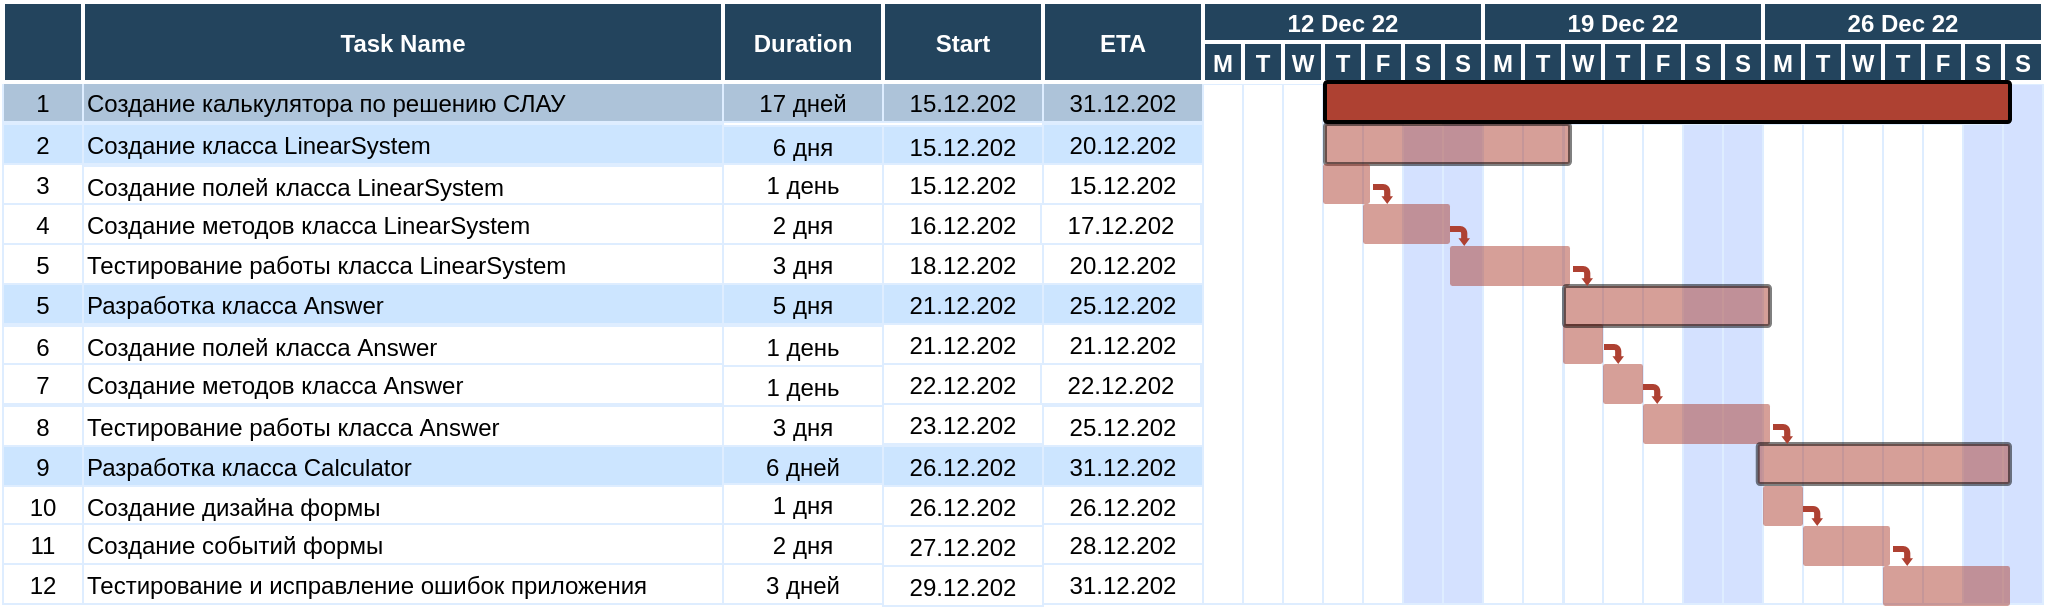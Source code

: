 <mxfile version="20.7.4" type="device"><diagram name="Page-1" id="8378b5f6-a2b2-b727-a746-972ab9d02e00"><mxGraphModel dx="910" dy="429" grid="1" gridSize="10" guides="1" tooltips="1" connect="0" arrows="1" fold="1" page="1" pageScale="1.5" pageWidth="1169" pageHeight="827" background="none" math="0" shadow="0"><root><mxCell id="0"/><mxCell id="1" parent="0"/><mxCell id="63" value="1" style="strokeColor=#DEEDFF;fillColor=#ADC3D9" parent="1" vertex="1"><mxGeometry x="86.5" y="359" width="40" height="20" as="geometry"/></mxCell><mxCell id="64" value="Создание калькулятора по решению СЛАУ" style="align=left;strokeColor=#DEEDFF;fillColor=#ADC3D9" parent="1" vertex="1"><mxGeometry x="126.5" y="359" width="320" height="20" as="geometry"/></mxCell><mxCell id="65" value="17 дней" style="strokeColor=#DEEDFF;fillColor=#ADC3D9" parent="1" vertex="1"><mxGeometry x="446.5" y="359" width="80.0" height="20" as="geometry"/></mxCell><mxCell id="66" value="15.12.202" style="strokeColor=#DEEDFF;fillColor=#ADC3D9" parent="1" vertex="1"><mxGeometry x="526.5" y="359" width="80.0" height="20" as="geometry"/></mxCell><mxCell id="67" value="31.12.202" style="strokeColor=#DEEDFF;fillColor=#ADC3D9" parent="1" vertex="1"><mxGeometry x="606.5" y="359.0" width="80.0" height="20" as="geometry"/></mxCell><mxCell id="68" value="" style="strokeColor=#DEEDFF" parent="1" vertex="1"><mxGeometry x="686.5" y="360" width="20" height="260" as="geometry"/></mxCell><mxCell id="69" value="2" style="strokeColor=#DEEDFF;fillColor=#CCE5FF" parent="1" vertex="1"><mxGeometry x="86.5" y="380.0" width="40" height="20" as="geometry"/></mxCell><mxCell id="70" value="Создание класса LinearSystem" style="align=left;strokeColor=#DEEDFF;fillColor=#CCE5FF" parent="1" vertex="1"><mxGeometry x="126.5" y="380.0" width="320.0" height="20" as="geometry"/></mxCell><mxCell id="71" value="6 дня" style="strokeColor=#DEEDFF;fillColor=#CCE5FF" parent="1" vertex="1"><mxGeometry x="446.5" y="381.0" width="80.0" height="20" as="geometry"/></mxCell><mxCell id="72" value="15.12.202" style="strokeColor=#DEEDFF;fillColor=#CCE5FF" parent="1" vertex="1"><mxGeometry x="526.5" y="381.0" width="80.0" height="20" as="geometry"/></mxCell><mxCell id="73" value="20.12.202" style="strokeColor=#DEEDFF;fillColor=#CCE5FF" parent="1" vertex="1"><mxGeometry x="606.5" y="380.0" width="80.0" height="20" as="geometry"/></mxCell><mxCell id="74" value="3" style="strokeColor=#DEEDFF" parent="1" vertex="1"><mxGeometry x="86.5" y="400.0" width="40" height="20" as="geometry"/></mxCell><mxCell id="75" value="Создание полей класса LinearSystem" style="align=left;strokeColor=#DEEDFF" parent="1" vertex="1"><mxGeometry x="126.5" y="401.0" width="320.0" height="20.0" as="geometry"/></mxCell><mxCell id="76" value="1 день" style="strokeColor=#DEEDFF" parent="1" vertex="1"><mxGeometry x="446.5" y="400.0" width="80.0" height="20" as="geometry"/></mxCell><mxCell id="77" value="15.12.202" style="strokeColor=#DEEDFF" parent="1" vertex="1"><mxGeometry x="526.5" y="400.0" width="80.0" height="20" as="geometry"/></mxCell><mxCell id="78" value="15.12.202" style="strokeColor=#DEEDFF" parent="1" vertex="1"><mxGeometry x="606.5" y="400" width="80.0" height="20" as="geometry"/></mxCell><mxCell id="79" value="4" style="strokeColor=#DEEDFF" parent="1" vertex="1"><mxGeometry x="86.5" y="420.0" width="40" height="20" as="geometry"/></mxCell><mxCell id="80" value="Создание методов класса LinearSystem" style="align=left;strokeColor=#DEEDFF" parent="1" vertex="1"><mxGeometry x="126.5" y="420.0" width="320" height="20" as="geometry"/></mxCell><mxCell id="81" value="2 дня" style="strokeColor=#DEEDFF" parent="1" vertex="1"><mxGeometry x="446.5" y="420.0" width="80.0" height="20" as="geometry"/></mxCell><mxCell id="82" value="16.12.202" style="strokeColor=#DEEDFF" parent="1" vertex="1"><mxGeometry x="526.5" y="420.0" width="80.0" height="20" as="geometry"/></mxCell><mxCell id="83" value="17.12.202" style="strokeColor=#DEEDFF" parent="1" vertex="1"><mxGeometry x="605.5" y="420.0" width="80.0" height="20" as="geometry"/></mxCell><mxCell id="84" value="5" style="strokeColor=#DEEDFF" parent="1" vertex="1"><mxGeometry x="86.5" y="440.0" width="40" height="20" as="geometry"/></mxCell><mxCell id="85" value="Тестирование работы класса LinearSystem" style="align=left;strokeColor=#DEEDFF" parent="1" vertex="1"><mxGeometry x="126.5" y="440.0" width="320.0" height="20" as="geometry"/></mxCell><mxCell id="J-vVtTguI1lboBU-KWx--300" value="" style="edgeStyle=orthogonalEdgeStyle;rounded=0;orthogonalLoop=1;jettySize=auto;html=1;startArrow=none;" parent="1" source="111" target="142" edge="1"><mxGeometry relative="1" as="geometry"/></mxCell><mxCell id="86" value="3 дня" style="strokeColor=#DEEDFF" parent="1" vertex="1"><mxGeometry x="446.5" y="440.0" width="80.0" height="20" as="geometry"/></mxCell><mxCell id="87" value="18.12.202" style="strokeColor=#DEEDFF" parent="1" vertex="1"><mxGeometry x="526.5" y="440.0" width="80.0" height="20" as="geometry"/></mxCell><mxCell id="88" value="20.12.202" style="strokeColor=#DEEDFF" parent="1" vertex="1"><mxGeometry x="606.5" y="440.0" width="80.0" height="20" as="geometry"/></mxCell><mxCell id="104" value="5" style="strokeColor=#DEEDFF;fillColor=#CCE5FF" parent="1" vertex="1"><mxGeometry x="86.5" y="460.0" width="40" height="20" as="geometry"/></mxCell><mxCell id="105" value="Разработка класса Answer" style="align=left;strokeColor=#DEEDFF;fillColor=#CCE5FF" parent="1" vertex="1"><mxGeometry x="126.5" y="460.0" width="320.0" height="20.0" as="geometry"/></mxCell><mxCell id="106" value="5 дня" style="strokeColor=#DEEDFF;fillColor=#CCE5FF" parent="1" vertex="1"><mxGeometry x="446.5" y="460.0" width="80.0" height="20" as="geometry"/></mxCell><mxCell id="107" value="21.12.202" style="strokeColor=#DEEDFF;fillColor=#CCE5FF" parent="1" vertex="1"><mxGeometry x="526.5" y="460.0" width="80.0" height="20" as="geometry"/></mxCell><mxCell id="108" value="25.12.202" style="strokeColor=#DEEDFF;fillColor=#CCE5FF" parent="1" vertex="1"><mxGeometry x="606.5" y="460.0" width="80.0" height="20" as="geometry"/></mxCell><mxCell id="109" value="6" style="strokeColor=#DEEDFF" parent="1" vertex="1"><mxGeometry x="86.5" y="481.0" width="40" height="20" as="geometry"/></mxCell><mxCell id="110" value="Создание полей класса Answer" style="align=left;strokeColor=#DEEDFF" parent="1" vertex="1"><mxGeometry x="126.5" y="481.0" width="320.0" height="20" as="geometry"/></mxCell><mxCell id="112" value="21.12.202" style="strokeColor=#DEEDFF" parent="1" vertex="1"><mxGeometry x="526.5" y="480.0" width="80.0" height="20" as="geometry"/></mxCell><mxCell id="113" value="21.12.202" style="strokeColor=#DEEDFF" parent="1" vertex="1"><mxGeometry x="606.5" y="480.0" width="80.0" height="20" as="geometry"/></mxCell><mxCell id="114" value="7" style="strokeColor=#DEEDFF" parent="1" vertex="1"><mxGeometry x="86.5" y="500.0" width="40" height="20" as="geometry"/></mxCell><mxCell id="115" value="Создание методов класса Answer" style="align=left;strokeColor=#DEEDFF" parent="1" vertex="1"><mxGeometry x="126.5" y="500.0" width="320.0" height="20" as="geometry"/></mxCell><mxCell id="116" value="1 день" style="strokeColor=#DEEDFF" parent="1" vertex="1"><mxGeometry x="446.5" y="501.0" width="80.0" height="20" as="geometry"/></mxCell><mxCell id="117" value="22.12.202" style="strokeColor=#DEEDFF" parent="1" vertex="1"><mxGeometry x="526.5" y="500.0" width="80.0" height="20" as="geometry"/></mxCell><mxCell id="118" value="22.12.202" style="strokeColor=#DEEDFF" parent="1" vertex="1"><mxGeometry x="605.5" y="500.0" width="80.0" height="20" as="geometry"/></mxCell><mxCell id="119" value="8" style="strokeColor=#DEEDFF" parent="1" vertex="1"><mxGeometry x="86.5" y="521.0" width="40" height="20" as="geometry"/></mxCell><mxCell id="120" value="Тестирование работы класса Answer" style="align=left;strokeColor=#DEEDFF" parent="1" vertex="1"><mxGeometry x="126.5" y="521.0" width="320" height="20" as="geometry"/></mxCell><mxCell id="121" value="3 дня" style="strokeColor=#DEEDFF" parent="1" vertex="1"><mxGeometry x="446.5" y="521.0" width="80.0" height="20" as="geometry"/></mxCell><mxCell id="122" value="23.12.202" style="strokeColor=#DEEDFF" parent="1" vertex="1"><mxGeometry x="526.5" y="520.0" width="80.0" height="20" as="geometry"/></mxCell><mxCell id="123" value="25.12.202" style="strokeColor=#DEEDFF" parent="1" vertex="1"><mxGeometry x="606.5" y="521.0" width="80.0" height="20" as="geometry"/></mxCell><mxCell id="139" value="9" style="strokeColor=#DEEDFF;fillColor=#CCE5FF" parent="1" vertex="1"><mxGeometry x="86.5" y="541.0" width="40" height="20" as="geometry"/></mxCell><mxCell id="140" value="Разработка класса Calculator" style="align=left;strokeColor=#DEEDFF;fillColor=#CCE5FF" parent="1" vertex="1"><mxGeometry x="126.5" y="541.0" width="320.0" height="20" as="geometry"/></mxCell><mxCell id="141" value="6 дней" style="strokeColor=#DEEDFF;fillColor=#CCE5FF" parent="1" vertex="1"><mxGeometry x="446.5" y="541.0" width="80.0" height="20" as="geometry"/></mxCell><mxCell id="142" value="26.12.202" style="strokeColor=#DEEDFF;fillColor=#CCE5FF" parent="1" vertex="1"><mxGeometry x="526.5" y="541.0" width="80.0" height="20" as="geometry"/></mxCell><mxCell id="143" value="31.12.202" style="strokeColor=#DEEDFF;fillColor=#CCE5FF" parent="1" vertex="1"><mxGeometry x="606.5" y="541.0" width="80.0" height="20" as="geometry"/></mxCell><mxCell id="144" value="10" style="strokeColor=#DEEDFF" parent="1" vertex="1"><mxGeometry x="86.5" y="561.0" width="40" height="20" as="geometry"/></mxCell><mxCell id="145" value="Создание дизайна формы " style="align=left;strokeColor=#DEEDFF" parent="1" vertex="1"><mxGeometry x="126.5" y="561.0" width="320.0" height="20" as="geometry"/></mxCell><mxCell id="149" value="11" style="strokeColor=#DEEDFF" parent="1" vertex="1"><mxGeometry x="86.5" y="580.0" width="40" height="20" as="geometry"/></mxCell><mxCell id="150" value="Создание событий формы" style="align=left;strokeColor=#DEEDFF" parent="1" vertex="1"><mxGeometry x="126.5" y="580.0" width="320.0" height="20" as="geometry"/></mxCell><mxCell id="154" value="12" style="strokeColor=#DEEDFF" parent="1" vertex="1"><mxGeometry x="86.5" y="600.0" width="40" height="20" as="geometry"/></mxCell><mxCell id="155" value="Тестирование и исправление ошибок приложения " style="align=left;strokeColor=#DEEDFF" parent="1" vertex="1"><mxGeometry x="126.5" y="600.0" width="320.0" height="20" as="geometry"/></mxCell><mxCell id="194" value="" style="strokeColor=#DEEDFF" parent="1" vertex="1"><mxGeometry x="706.5" y="360" width="20" height="260" as="geometry"/></mxCell><mxCell id="195" value="" style="strokeColor=#DEEDFF" parent="1" vertex="1"><mxGeometry x="726.5" y="360" width="20" height="260" as="geometry"/></mxCell><mxCell id="196" value="" style="strokeColor=#DEEDFF" parent="1" vertex="1"><mxGeometry x="746.5" y="380" width="20" height="240" as="geometry"/></mxCell><mxCell id="197" value="" style="strokeColor=#DEEDFF" parent="1" vertex="1"><mxGeometry x="766.5" y="380" width="20" height="240" as="geometry"/></mxCell><mxCell id="198" value="" style="strokeColor=#DEEDFF;fillColor=#D4E1FF" parent="1" vertex="1"><mxGeometry x="786.5" y="381" width="20" height="239" as="geometry"/></mxCell><mxCell id="199" value="" style="strokeColor=#DEEDFF;fillColor=#D4E1FF" parent="1" vertex="1"><mxGeometry x="806.5" y="380" width="20" height="240" as="geometry"/></mxCell><mxCell id="200" value="" style="strokeColor=#DEEDFF" parent="1" vertex="1"><mxGeometry x="826.5" y="380" width="20" height="240" as="geometry"/></mxCell><mxCell id="201" value="" style="strokeColor=#DEEDFF" parent="1" vertex="1"><mxGeometry x="846.5" y="380" width="20" height="240" as="geometry"/></mxCell><mxCell id="202" value="" style="strokeColor=#DEEDFF" parent="1" vertex="1"><mxGeometry x="867" y="380" width="20" height="240" as="geometry"/></mxCell><mxCell id="203" value="" style="strokeColor=#DEEDFF" parent="1" vertex="1"><mxGeometry x="886.5" y="380" width="20" height="240" as="geometry"/></mxCell><mxCell id="204" value="" style="strokeColor=#DEEDFF" parent="1" vertex="1"><mxGeometry x="906.5" y="380" width="20" height="240" as="geometry"/></mxCell><mxCell id="205" value="" style="strokeColor=#DEEDFF;fillColor=#D4E1FF" parent="1" vertex="1"><mxGeometry x="926.5" y="380" width="20" height="240" as="geometry"/></mxCell><mxCell id="206" value="" style="strokeColor=#DEEDFF;fillColor=#D4E1FF" parent="1" vertex="1"><mxGeometry x="946.5" y="380" width="20" height="240" as="geometry"/></mxCell><mxCell id="207" value="" style="strokeColor=#DEEDFF" parent="1" vertex="1"><mxGeometry x="966.5" y="380" width="20" height="240" as="geometry"/></mxCell><mxCell id="208" value="" style="strokeColor=#DEEDFF" parent="1" vertex="1"><mxGeometry x="986.5" y="380" width="20" height="240" as="geometry"/></mxCell><mxCell id="209" value="" style="strokeColor=#DEEDFF" parent="1" vertex="1"><mxGeometry x="1006.5" y="380" width="20" height="240" as="geometry"/></mxCell><mxCell id="210" value="" style="strokeColor=#DEEDFF" parent="1" vertex="1"><mxGeometry x="1026.5" y="380" width="20" height="240" as="geometry"/></mxCell><mxCell id="211" value="" style="strokeColor=#DEEDFF" parent="1" vertex="1"><mxGeometry x="1046.5" y="380" width="20" height="240" as="geometry"/></mxCell><mxCell id="212" value="" style="strokeColor=#DEEDFF;fillColor=#D4E1FF" parent="1" vertex="1"><mxGeometry x="1066.5" y="380" width="20" height="240" as="geometry"/></mxCell><mxCell id="213" value="" style="strokeColor=#DEEDFF;fillColor=#D4E1FF" parent="1" vertex="1"><mxGeometry x="1086.5" y="360" width="20" height="260" as="geometry"/></mxCell><mxCell id="2" value="Task Name" style="fillColor=#23445D;strokeColor=#FFFFFF;strokeWidth=2;fontColor=#FFFFFF;fontStyle=1" parent="1" vertex="1"><mxGeometry x="126.5" y="319" width="320" height="40" as="geometry"/></mxCell><mxCell id="3" value="" style="fillColor=#23445D;strokeColor=#FFFFFF;strokeWidth=2;fontColor=#FFFFFF;fontStyle=1" parent="1" vertex="1"><mxGeometry x="86.5" y="319" width="40" height="40" as="geometry"/></mxCell><mxCell id="4" value="12 Dec 22" style="fillColor=#23445D;strokeColor=#FFFFFF;strokeWidth=2;fontColor=#FFFFFF;fontStyle=1" parent="1" vertex="1"><mxGeometry x="686.5" y="319.0" width="140" height="20" as="geometry"/></mxCell><mxCell id="5" value="M" style="fillColor=#23445D;strokeColor=#FFFFFF;strokeWidth=2;fontColor=#FFFFFF;fontStyle=1" parent="1" vertex="1"><mxGeometry x="686.5" y="339.0" width="20" height="20" as="geometry"/></mxCell><mxCell id="6" value="T" style="fillColor=#23445D;strokeColor=#FFFFFF;strokeWidth=2;fontColor=#FFFFFF;fontStyle=1" parent="1" vertex="1"><mxGeometry x="706.5" y="339.0" width="20" height="20" as="geometry"/></mxCell><mxCell id="7" value="W" style="fillColor=#23445D;strokeColor=#FFFFFF;strokeWidth=2;fontColor=#FFFFFF;fontStyle=1" parent="1" vertex="1"><mxGeometry x="726.5" y="339.0" width="20" height="20" as="geometry"/></mxCell><mxCell id="8" value="T" style="fillColor=#23445D;strokeColor=#FFFFFF;strokeWidth=2;fontColor=#FFFFFF;fontStyle=1" parent="1" vertex="1"><mxGeometry x="746.5" y="339.0" width="20" height="20" as="geometry"/></mxCell><mxCell id="9" value="F" style="fillColor=#23445D;strokeColor=#FFFFFF;strokeWidth=2;fontColor=#FFFFFF;fontStyle=1" parent="1" vertex="1"><mxGeometry x="766.5" y="339.0" width="20" height="20" as="geometry"/></mxCell><mxCell id="10" value="S" style="fillColor=#23445D;strokeColor=#FFFFFF;strokeWidth=2;fontColor=#FFFFFF;fontStyle=1" parent="1" vertex="1"><mxGeometry x="786.5" y="339.0" width="20" height="20" as="geometry"/></mxCell><mxCell id="11" value="S" style="fillColor=#23445D;strokeColor=#FFFFFF;strokeWidth=2;fontColor=#FFFFFF;fontStyle=1" parent="1" vertex="1"><mxGeometry x="806.5" y="339.0" width="20" height="20" as="geometry"/></mxCell><mxCell id="12" value="Duration" style="fillColor=#23445D;strokeColor=#FFFFFF;strokeWidth=2;fontColor=#FFFFFF;fontStyle=1" parent="1" vertex="1"><mxGeometry x="446.5" y="319.0" width="80.0" height="40.0" as="geometry"/></mxCell><mxCell id="13" value="Start" style="fillColor=#23445D;strokeColor=#FFFFFF;strokeWidth=2;fontColor=#FFFFFF;fontStyle=1" parent="1" vertex="1"><mxGeometry x="526.5" y="319.0" width="80.0" height="40.0" as="geometry"/></mxCell><mxCell id="14" value="ETA" style="fillColor=#23445D;strokeColor=#FFFFFF;strokeWidth=2;fontColor=#FFFFFF;fontStyle=1" parent="1" vertex="1"><mxGeometry x="606.5" y="319.0" width="80.0" height="40.0" as="geometry"/></mxCell><mxCell id="15" value="19 Dec 22" style="fillColor=#23445D;strokeColor=#FFFFFF;strokeWidth=2;fontColor=#FFFFFF;fontStyle=1" parent="1" vertex="1"><mxGeometry x="826.5" y="319.0" width="140" height="20" as="geometry"/></mxCell><mxCell id="16" value="M" style="fillColor=#23445D;strokeColor=#FFFFFF;strokeWidth=2;fontColor=#FFFFFF;fontStyle=1" parent="1" vertex="1"><mxGeometry x="826.5" y="339.0" width="20" height="20" as="geometry"/></mxCell><mxCell id="17" value="T" style="fillColor=#23445D;strokeColor=#FFFFFF;strokeWidth=2;fontColor=#FFFFFF;fontStyle=1" parent="1" vertex="1"><mxGeometry x="846.5" y="339.0" width="20" height="20" as="geometry"/></mxCell><mxCell id="18" value="W" style="fillColor=#23445D;strokeColor=#FFFFFF;strokeWidth=2;fontColor=#FFFFFF;fontStyle=1" parent="1" vertex="1"><mxGeometry x="866.5" y="339.0" width="20" height="20" as="geometry"/></mxCell><mxCell id="19" value="T" style="fillColor=#23445D;strokeColor=#FFFFFF;strokeWidth=2;fontColor=#FFFFFF;fontStyle=1" parent="1" vertex="1"><mxGeometry x="886.5" y="339.0" width="20" height="20" as="geometry"/></mxCell><mxCell id="20" value="F" style="fillColor=#23445D;strokeColor=#FFFFFF;strokeWidth=2;fontColor=#FFFFFF;fontStyle=1" parent="1" vertex="1"><mxGeometry x="906.5" y="339.0" width="20" height="20" as="geometry"/></mxCell><mxCell id="21" value="S" style="fillColor=#23445D;strokeColor=#FFFFFF;strokeWidth=2;fontColor=#FFFFFF;fontStyle=1" parent="1" vertex="1"><mxGeometry x="926.5" y="339.0" width="20" height="20" as="geometry"/></mxCell><mxCell id="22" value="S" style="fillColor=#23445D;strokeColor=#FFFFFF;strokeWidth=2;fontColor=#FFFFFF;fontStyle=1" parent="1" vertex="1"><mxGeometry x="946.5" y="339.0" width="20" height="20" as="geometry"/></mxCell><mxCell id="23" value="26 Dec 22" style="fillColor=#23445D;strokeColor=#FFFFFF;strokeWidth=2;fontColor=#FFFFFF;fontStyle=1" parent="1" vertex="1"><mxGeometry x="966.5" y="319.0" width="140" height="20" as="geometry"/></mxCell><mxCell id="24" value="M" style="fillColor=#23445D;strokeColor=#FFFFFF;strokeWidth=2;fontColor=#FFFFFF;fontStyle=1" parent="1" vertex="1"><mxGeometry x="966.5" y="339.0" width="20" height="20" as="geometry"/></mxCell><mxCell id="25" value="T" style="fillColor=#23445D;strokeColor=#FFFFFF;strokeWidth=2;fontColor=#FFFFFF;fontStyle=1" parent="1" vertex="1"><mxGeometry x="986.5" y="339.0" width="20" height="20" as="geometry"/></mxCell><mxCell id="26" value="W" style="fillColor=#23445D;strokeColor=#FFFFFF;strokeWidth=2;fontColor=#FFFFFF;fontStyle=1" parent="1" vertex="1"><mxGeometry x="1006.5" y="339.0" width="20" height="20" as="geometry"/></mxCell><mxCell id="27" value="T" style="fillColor=#23445D;strokeColor=#FFFFFF;strokeWidth=2;fontColor=#FFFFFF;fontStyle=1" parent="1" vertex="1"><mxGeometry x="1026.5" y="339.0" width="20" height="20" as="geometry"/></mxCell><mxCell id="28" value="F" style="fillColor=#23445D;strokeColor=#FFFFFF;strokeWidth=2;fontColor=#FFFFFF;fontStyle=1" parent="1" vertex="1"><mxGeometry x="1046.5" y="339.0" width="20" height="20" as="geometry"/></mxCell><mxCell id="29" value="S" style="fillColor=#23445D;strokeColor=#FFFFFF;strokeWidth=2;fontColor=#FFFFFF;fontStyle=1" parent="1" vertex="1"><mxGeometry x="1066.5" y="339.0" width="20" height="20" as="geometry"/></mxCell><mxCell id="30" value="S" style="fillColor=#23445D;strokeColor=#FFFFFF;strokeWidth=2;fontColor=#FFFFFF;fontStyle=1" parent="1" vertex="1"><mxGeometry x="1086.5" y="339.0" width="20" height="20" as="geometry"/></mxCell><mxCell id="242" value="" style="shape=mxgraph.flowchart.process;fillColor=#AE4132;strokeColor=#000000;strokeWidth=2;opacity=50" parent="1" vertex="1"><mxGeometry x="747.5" y="380" width="122.5" height="20" as="geometry"/></mxCell><mxCell id="243" value="" style="shape=mxgraph.arrows.bent_right_arrow;fillColor=#AE4132;strokeColor=none;strokeWidth=2;direction=south" parent="1" vertex="1"><mxGeometry x="771.5" y="410.0" width="10.0" height="10.0" as="geometry"/></mxCell><mxCell id="244" value="" style="shape=mxgraph.flowchart.process;fillColor=#AE4132;strokeColor=none;strokeWidth=2;opacity=50" parent="1" vertex="1"><mxGeometry x="746.5" y="400" width="23.5" height="20" as="geometry"/></mxCell><mxCell id="254" value="" style="shape=mxgraph.flowchart.process;fillColor=#AE4132;strokeColor=#000000;strokeWidth=2;opacity=100" parent="1" vertex="1"><mxGeometry x="747.5" y="359" width="342.5" height="20" as="geometry"/></mxCell><mxCell id="J-vVtTguI1lboBU-KWx--292" value="" style="shape=mxgraph.flowchart.process;fillColor=#AE4132;strokeColor=none;strokeWidth=2;opacity=50" parent="1" vertex="1"><mxGeometry x="766.5" y="420" width="43.5" height="20" as="geometry"/></mxCell><mxCell id="J-vVtTguI1lboBU-KWx--293" value="" style="shape=mxgraph.flowchart.process;fillColor=#AE4132;strokeColor=none;strokeWidth=2;opacity=50" parent="1" vertex="1"><mxGeometry x="810" y="441" width="60" height="20" as="geometry"/></mxCell><mxCell id="J-vVtTguI1lboBU-KWx--301" value="" style="shape=mxgraph.flowchart.process;fillColor=#AE4132;strokeColor=none;strokeWidth=2;opacity=50" parent="1" vertex="1"><mxGeometry x="866.5" y="480" width="20" height="20" as="geometry"/></mxCell><mxCell id="J-vVtTguI1lboBU-KWx--302" value="" style="shape=mxgraph.flowchart.process;fillColor=#AE4132;strokeColor=none;strokeWidth=2;opacity=50" parent="1" vertex="1"><mxGeometry x="906.5" y="520" width="63.5" height="20" as="geometry"/></mxCell><mxCell id="J-vVtTguI1lboBU-KWx--304" value="" style="shape=mxgraph.flowchart.process;fillColor=#AE4132;strokeColor=#000000;strokeWidth=2;opacity=50" parent="1" vertex="1"><mxGeometry x="867" y="461" width="103" height="20" as="geometry"/></mxCell><mxCell id="J-vVtTguI1lboBU-KWx--305" value="" style="shape=mxgraph.flowchart.process;fillColor=#AE4132;strokeColor=none;strokeWidth=2;opacity=50" parent="1" vertex="1"><mxGeometry x="966.5" y="561" width="20" height="20" as="geometry"/></mxCell><mxCell id="J-vVtTguI1lboBU-KWx--306" value="" style="shape=mxgraph.flowchart.process;fillColor=#AE4132;strokeColor=none;strokeWidth=2;opacity=50" parent="1" vertex="1"><mxGeometry x="986.5" y="581" width="43.5" height="20" as="geometry"/></mxCell><mxCell id="J-vVtTguI1lboBU-KWx--307" value="" style="shape=mxgraph.flowchart.process;fillColor=#AE4132;strokeColor=none;strokeWidth=2;opacity=50" parent="1" vertex="1"><mxGeometry x="1026.5" y="601" width="63.5" height="20" as="geometry"/></mxCell><mxCell id="J-vVtTguI1lboBU-KWx--308" value="" style="shape=mxgraph.flowchart.process;fillColor=#AE4132;strokeColor=#000000;strokeWidth=2;opacity=50" parent="1" vertex="1"><mxGeometry x="963.87" y="540" width="126.13" height="20" as="geometry"/></mxCell><mxCell id="J-vVtTguI1lboBU-KWx--309" value="1 дня" style="strokeColor=#DEEDFF" parent="1" vertex="1"><mxGeometry x="446.5" y="560.0" width="80.0" height="20" as="geometry"/></mxCell><mxCell id="IeTQ-GiRqimAD5vRHp_M-255" style="edgeStyle=orthogonalEdgeStyle;rounded=0;orthogonalLoop=1;jettySize=auto;html=1;" edge="1" parent="1" source="J-vVtTguI1lboBU-KWx--310"><mxGeometry relative="1" as="geometry"><mxPoint x="566.5" y="590" as="targetPoint"/></mxGeometry></mxCell><mxCell id="J-vVtTguI1lboBU-KWx--310" value="26.12.202" style="strokeColor=#DEEDFF" parent="1" vertex="1"><mxGeometry x="526.5" y="561.0" width="80.0" height="20" as="geometry"/></mxCell><mxCell id="J-vVtTguI1lboBU-KWx--311" value="26.12.202" style="strokeColor=#DEEDFF" parent="1" vertex="1"><mxGeometry x="606.5" y="561.0" width="80.0" height="20" as="geometry"/></mxCell><mxCell id="J-vVtTguI1lboBU-KWx--312" value="2 дня" style="strokeColor=#DEEDFF" parent="1" vertex="1"><mxGeometry x="446.5" y="580.0" width="80.0" height="20" as="geometry"/></mxCell><mxCell id="J-vVtTguI1lboBU-KWx--313" value="27.12.202" style="strokeColor=#DEEDFF" parent="1" vertex="1"><mxGeometry x="526.5" y="581.0" width="80.0" height="20" as="geometry"/></mxCell><mxCell id="J-vVtTguI1lboBU-KWx--314" value="28.12.202" style="strokeColor=#DEEDFF" parent="1" vertex="1"><mxGeometry x="606.5" y="580.0" width="80.0" height="20" as="geometry"/></mxCell><mxCell id="J-vVtTguI1lboBU-KWx--315" value="3 дней" style="strokeColor=#DEEDFF" parent="1" vertex="1"><mxGeometry x="446.5" y="600.0" width="80.0" height="20" as="geometry"/></mxCell><mxCell id="J-vVtTguI1lboBU-KWx--316" value="29.12.202" style="strokeColor=#DEEDFF" parent="1" vertex="1"><mxGeometry x="526.5" y="601.0" width="80.0" height="20" as="geometry"/></mxCell><mxCell id="J-vVtTguI1lboBU-KWx--317" value="31.12.202" style="strokeColor=#DEEDFF" parent="1" vertex="1"><mxGeometry x="606.5" y="600.0" width="80.0" height="20" as="geometry"/></mxCell><mxCell id="J-vVtTguI1lboBU-KWx--318" value="" style="shape=mxgraph.arrows.bent_right_arrow;fillColor=#AE4132;strokeColor=none;strokeWidth=2;direction=south" parent="1" vertex="1"><mxGeometry x="810.0" y="431.0" width="10.0" height="10.0" as="geometry"/></mxCell><mxCell id="J-vVtTguI1lboBU-KWx--319" value="" style="shape=mxgraph.arrows.bent_right_arrow;fillColor=#AE4132;strokeColor=none;strokeWidth=2;direction=south" parent="1" vertex="1"><mxGeometry x="871.5" y="451.0" width="10.0" height="10.0" as="geometry"/></mxCell><mxCell id="J-vVtTguI1lboBU-KWx--321" value="" style="shape=mxgraph.arrows.bent_right_arrow;fillColor=#AE4132;strokeColor=none;strokeWidth=2;direction=south" parent="1" vertex="1"><mxGeometry x="887.0" y="490.0" width="10.0" height="10.0" as="geometry"/></mxCell><mxCell id="J-vVtTguI1lboBU-KWx--322" value="" style="shape=mxgraph.arrows.bent_right_arrow;fillColor=#AE4132;strokeColor=none;strokeWidth=2;direction=south" parent="1" vertex="1"><mxGeometry x="971.5" y="530.0" width="10.0" height="10.0" as="geometry"/></mxCell><mxCell id="J-vVtTguI1lboBU-KWx--324" value="" style="shape=mxgraph.arrows.bent_right_arrow;fillColor=#AE4132;strokeColor=none;strokeWidth=2;direction=south" parent="1" vertex="1"><mxGeometry x="986.5" y="571.0" width="10.0" height="10.0" as="geometry"/></mxCell><mxCell id="J-vVtTguI1lboBU-KWx--325" value="" style="shape=mxgraph.arrows.bent_right_arrow;fillColor=#AE4132;strokeColor=none;strokeWidth=2;direction=south" parent="1" vertex="1"><mxGeometry x="1031.5" y="591.0" width="10.0" height="10.0" as="geometry"/></mxCell><mxCell id="111" value="1 день" style="strokeColor=#DEEDFF" parent="1" vertex="1"><mxGeometry x="446.5" y="481.0" width="80.0" height="20" as="geometry"/></mxCell><mxCell id="IeTQ-GiRqimAD5vRHp_M-259" value="" style="shape=mxgraph.flowchart.process;fillColor=#AE4132;strokeColor=none;strokeWidth=2;opacity=50" vertex="1" parent="1"><mxGeometry x="886.5" y="500" width="20" height="20" as="geometry"/></mxCell><mxCell id="IeTQ-GiRqimAD5vRHp_M-260" value="" style="shape=mxgraph.arrows.bent_right_arrow;fillColor=#AE4132;strokeColor=none;strokeWidth=2;direction=south" vertex="1" parent="1"><mxGeometry x="906.5" y="510.0" width="10.0" height="10.0" as="geometry"/></mxCell></root></mxGraphModel></diagram></mxfile>
